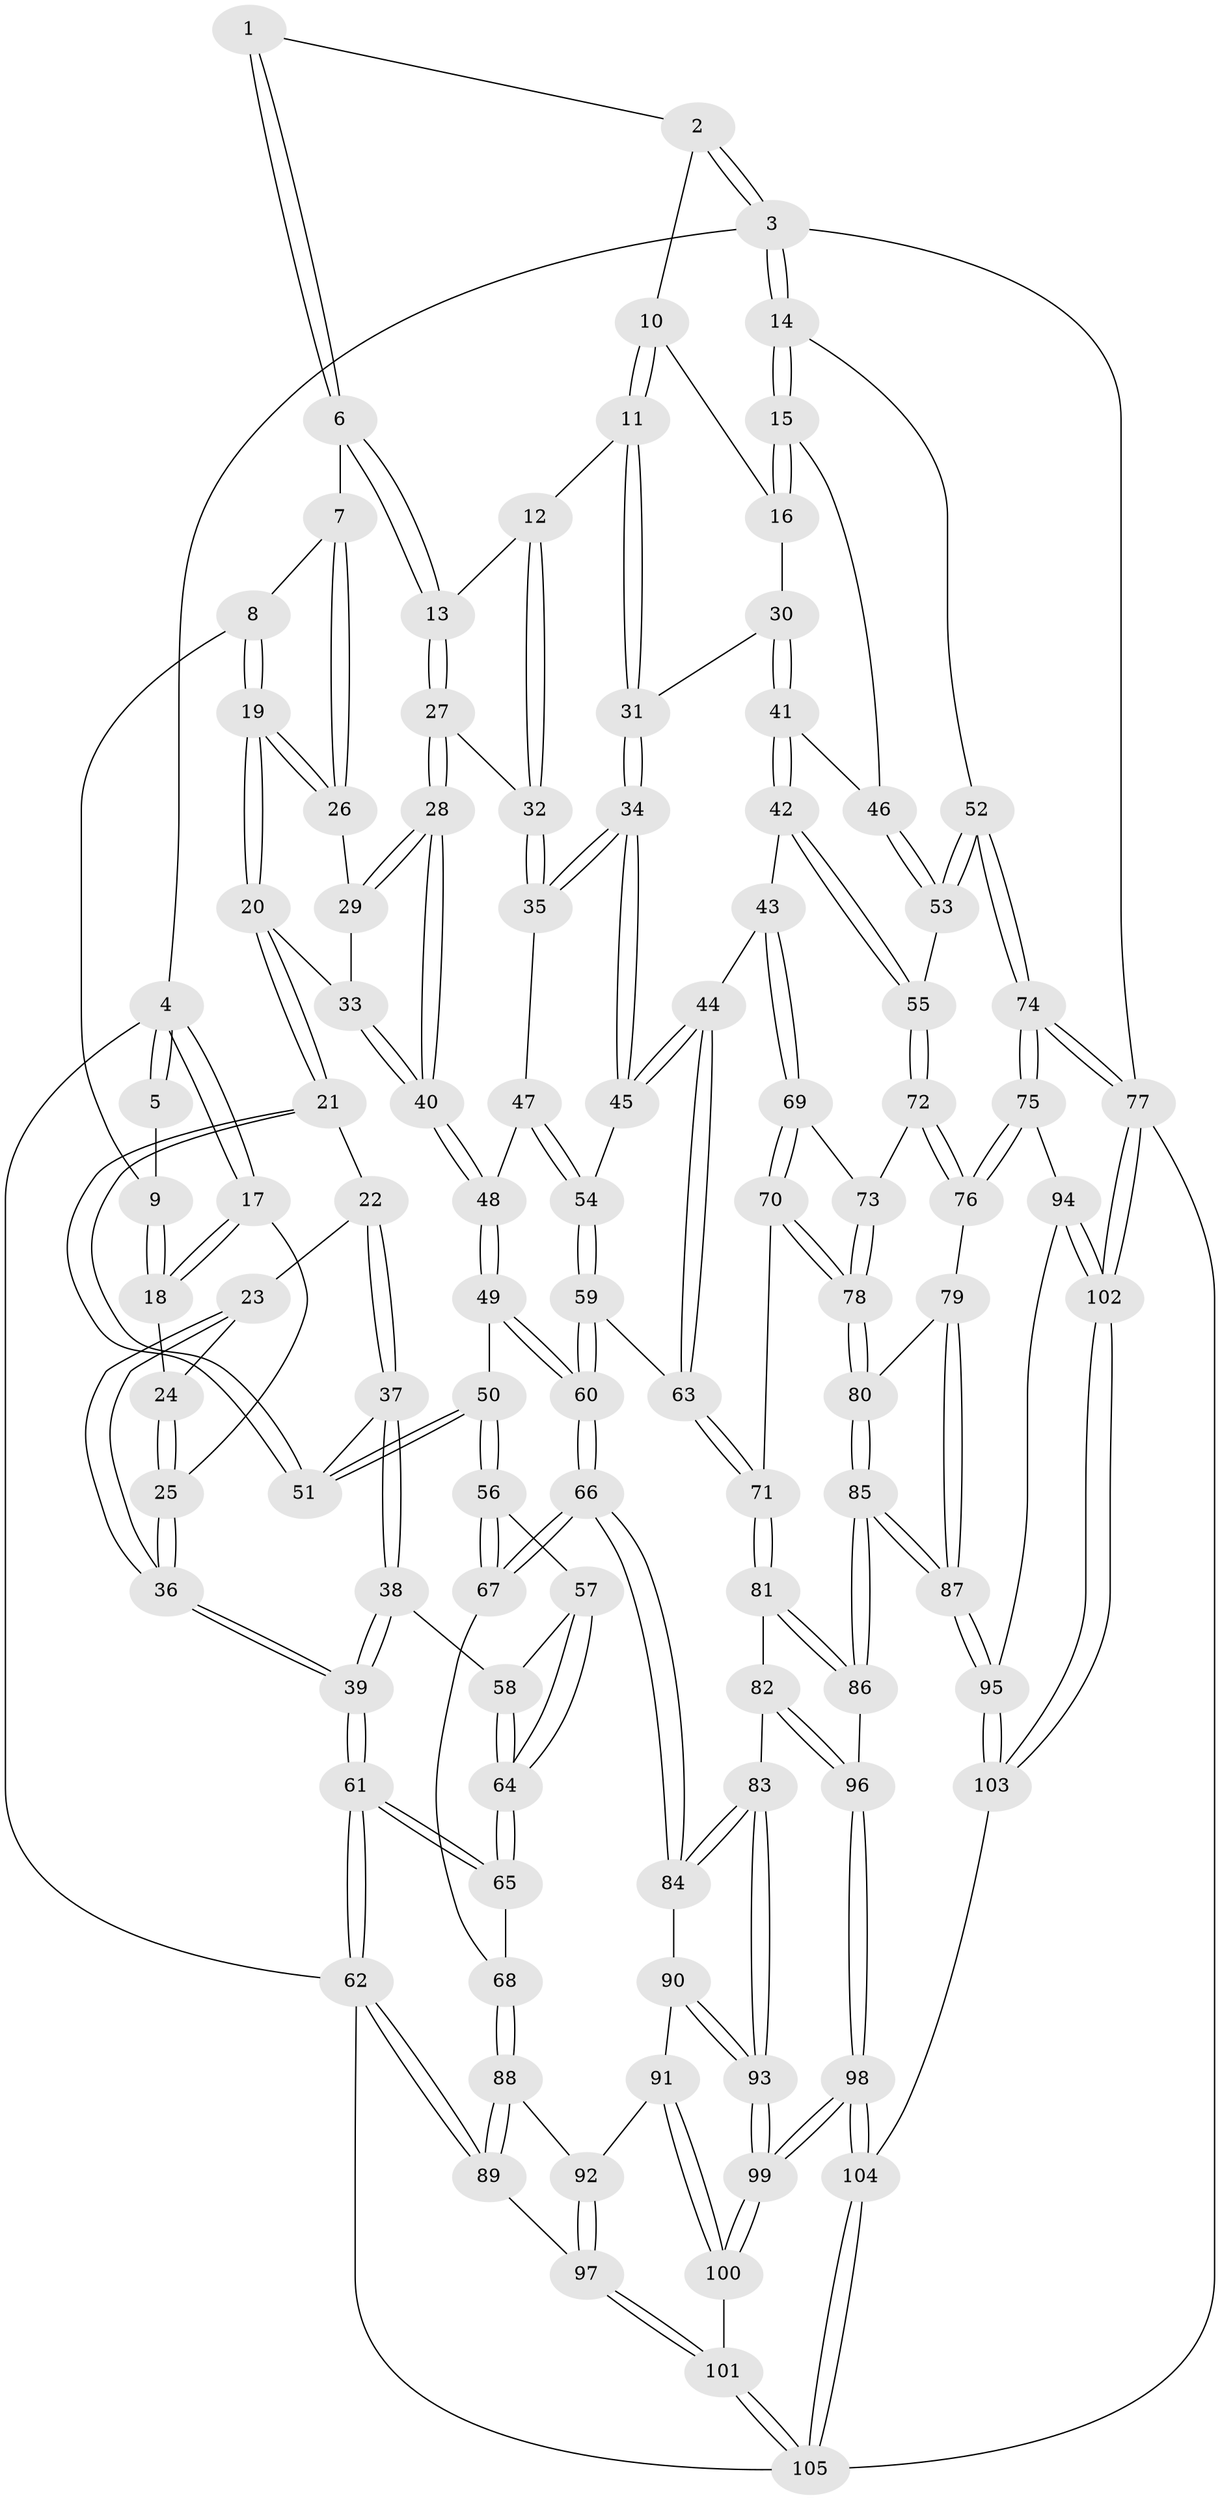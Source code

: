 // coarse degree distribution, {2: 0.20754716981132076, 3: 0.4528301886792453, 4: 0.2641509433962264, 5: 0.07547169811320754}
// Generated by graph-tools (version 1.1) at 2025/54/03/04/25 22:54:16]
// undirected, 105 vertices, 259 edges
graph export_dot {
  node [color=gray90,style=filled];
  1 [pos="+0.5098402900410287+0"];
  2 [pos="+0.8706493059415433+0"];
  3 [pos="+1+0"];
  4 [pos="+0+0"];
  5 [pos="+0.24127663411065828+0"];
  6 [pos="+0.5331275065105479+0.08269971211811256"];
  7 [pos="+0.38540355389578634+0.15707118040385115"];
  8 [pos="+0.2520873642901997+0.03622676961439161"];
  9 [pos="+0.2231695471472734+0"];
  10 [pos="+0.8390097893865395+0"];
  11 [pos="+0.6951870935569612+0.17230509698745752"];
  12 [pos="+0.6154485995034152+0.14739430197336023"];
  13 [pos="+0.5504245730238165+0.10496161385427963"];
  14 [pos="+1+0.1720310155015738"];
  15 [pos="+1+0.19600344915400436"];
  16 [pos="+0.9129599375454596+0.15431111049493484"];
  17 [pos="+0+0"];
  18 [pos="+0.14500865669622864+0.10199043186726184"];
  19 [pos="+0.2676286765648811+0.2589731458994127"];
  20 [pos="+0.2621323468764724+0.2667644241766072"];
  21 [pos="+0.25677523653901607+0.27014674745242584"];
  22 [pos="+0.1377923353060021+0.21316142146298656"];
  23 [pos="+0.13360522708373593+0.20762062676117293"];
  24 [pos="+0.13337904754712185+0.12786143375390613"];
  25 [pos="+0+0.050267756401237415"];
  26 [pos="+0.3778536172654903+0.1730121982107011"];
  27 [pos="+0.48166114537348176+0.2832771235893343"];
  28 [pos="+0.4615554591738632+0.2964930012237582"];
  29 [pos="+0.4225024518003738+0.2584409867216046"];
  30 [pos="+0.8067423030927069+0.23675506377880384"];
  31 [pos="+0.7173823975350294+0.20049503370610233"];
  32 [pos="+0.5690115001701804+0.3089720569484358"];
  33 [pos="+0.33596153870367707+0.2934983830169325"];
  34 [pos="+0.6559551035475544+0.35239123620565976"];
  35 [pos="+0.583065345589212+0.33268706599005227"];
  36 [pos="+0+0.2631353006358853"];
  37 [pos="+0.06942662713550093+0.3866954871529005"];
  38 [pos="+0.03499561217645034+0.406759288740407"];
  39 [pos="+0+0.42930387824942506"];
  40 [pos="+0.43697778747269284+0.36275379004527075"];
  41 [pos="+0.8425382446378574+0.3242467262951575"];
  42 [pos="+0.8513235661846139+0.42495041537491424"];
  43 [pos="+0.7922805424744681+0.44705110803401227"];
  44 [pos="+0.7842540957388806+0.44643759064193855"];
  45 [pos="+0.6636999738216+0.3708382744263809"];
  46 [pos="+1+0.21843171353072463"];
  47 [pos="+0.5465584067417869+0.37227971298421936"];
  48 [pos="+0.4387529360077343+0.3939659294357123"];
  49 [pos="+0.4220297063780164+0.43997076680380776"];
  50 [pos="+0.24450110347135456+0.3852718480477969"];
  51 [pos="+0.24242955486440357+0.38130865525527624"];
  52 [pos="+1+0.42478736732912714"];
  53 [pos="+0.8812461670795039+0.4321596116997151"];
  54 [pos="+0.5894048090316929+0.461905462596499"];
  55 [pos="+0.8717271038416026+0.434591494916326"];
  56 [pos="+0.22681261147337156+0.482989406869034"];
  57 [pos="+0.18186049605853477+0.493029421478774"];
  58 [pos="+0.052199633700526486+0.42347637379310155"];
  59 [pos="+0.5552422938161491+0.5697853604748743"];
  60 [pos="+0.4590625288009315+0.5786640101014271"];
  61 [pos="+0+0.5697926275945091"];
  62 [pos="+0+0.8468897724393966"];
  63 [pos="+0.568059840791797+0.5740456588234797"];
  64 [pos="+0.12522504183961078+0.5427667390754127"];
  65 [pos="+0.10192948049399563+0.6397963203467943"];
  66 [pos="+0.39563538663154274+0.6447432295334143"];
  67 [pos="+0.29347229496502575+0.6114384700159905"];
  68 [pos="+0.126491597698924+0.6583139620068056"];
  69 [pos="+0.7741705011850841+0.5499932394946945"];
  70 [pos="+0.7295556693210596+0.6446063534839196"];
  71 [pos="+0.6317076197922925+0.6300253238834085"];
  72 [pos="+0.9375380473804152+0.6034165618550096"];
  73 [pos="+0.8621209972126993+0.622107750459725"];
  74 [pos="+1+0.7333953220099024"];
  75 [pos="+1+0.7277910883004641"];
  76 [pos="+1+0.6988392065880765"];
  77 [pos="+1+1"];
  78 [pos="+0.7637871849472134+0.6745493741422721"];
  79 [pos="+0.8737584210748378+0.728311935662379"];
  80 [pos="+0.7658969817686314+0.6820414715862114"];
  81 [pos="+0.629183072973371+0.7447842724010133"];
  82 [pos="+0.49571304446437164+0.7982401911749217"];
  83 [pos="+0.4752142550499881+0.7928642273663261"];
  84 [pos="+0.3965011739916686+0.7141261223102903"];
  85 [pos="+0.7405014905437981+0.8813065769689039"];
  86 [pos="+0.7359999602374112+0.8800761132984674"];
  87 [pos="+0.7480655235764202+0.8876851341951166"];
  88 [pos="+0.12945712227803685+0.752426063965397"];
  89 [pos="+0+0.8642765729717454"];
  90 [pos="+0.35391987789285345+0.7637264669524538"];
  91 [pos="+0.319566236428476+0.8029234423881545"];
  92 [pos="+0.19441682137590632+0.8130348474755063"];
  93 [pos="+0.45357487052659073+0.9963462487050392"];
  94 [pos="+0.9372988499921096+0.8500706220856997"];
  95 [pos="+0.7894017146675384+0.936492689601878"];
  96 [pos="+0.6165993480275185+0.8943794147694094"];
  97 [pos="+0.1425472554620476+0.9750840635175791"];
  98 [pos="+0.4514378904399417+1"];
  99 [pos="+0.4474429374556046+1"];
  100 [pos="+0.32250117799133754+0.9089805339903411"];
  101 [pos="+0.150292596016009+0.9909566476758775"];
  102 [pos="+1+1"];
  103 [pos="+0.8352194531535526+1"];
  104 [pos="+0.45018447742730194+1"];
  105 [pos="+0.16737615663850547+1"];
  1 -- 2;
  1 -- 6;
  1 -- 6;
  2 -- 3;
  2 -- 3;
  2 -- 10;
  3 -- 4;
  3 -- 14;
  3 -- 14;
  3 -- 77;
  4 -- 5;
  4 -- 5;
  4 -- 17;
  4 -- 17;
  4 -- 62;
  5 -- 9;
  6 -- 7;
  6 -- 13;
  6 -- 13;
  7 -- 8;
  7 -- 26;
  7 -- 26;
  8 -- 9;
  8 -- 19;
  8 -- 19;
  9 -- 18;
  9 -- 18;
  10 -- 11;
  10 -- 11;
  10 -- 16;
  11 -- 12;
  11 -- 31;
  11 -- 31;
  12 -- 13;
  12 -- 32;
  12 -- 32;
  13 -- 27;
  13 -- 27;
  14 -- 15;
  14 -- 15;
  14 -- 52;
  15 -- 16;
  15 -- 16;
  15 -- 46;
  16 -- 30;
  17 -- 18;
  17 -- 18;
  17 -- 25;
  18 -- 24;
  19 -- 20;
  19 -- 20;
  19 -- 26;
  19 -- 26;
  20 -- 21;
  20 -- 21;
  20 -- 33;
  21 -- 22;
  21 -- 51;
  21 -- 51;
  22 -- 23;
  22 -- 37;
  22 -- 37;
  23 -- 24;
  23 -- 36;
  23 -- 36;
  24 -- 25;
  24 -- 25;
  25 -- 36;
  25 -- 36;
  26 -- 29;
  27 -- 28;
  27 -- 28;
  27 -- 32;
  28 -- 29;
  28 -- 29;
  28 -- 40;
  28 -- 40;
  29 -- 33;
  30 -- 31;
  30 -- 41;
  30 -- 41;
  31 -- 34;
  31 -- 34;
  32 -- 35;
  32 -- 35;
  33 -- 40;
  33 -- 40;
  34 -- 35;
  34 -- 35;
  34 -- 45;
  34 -- 45;
  35 -- 47;
  36 -- 39;
  36 -- 39;
  37 -- 38;
  37 -- 38;
  37 -- 51;
  38 -- 39;
  38 -- 39;
  38 -- 58;
  39 -- 61;
  39 -- 61;
  40 -- 48;
  40 -- 48;
  41 -- 42;
  41 -- 42;
  41 -- 46;
  42 -- 43;
  42 -- 55;
  42 -- 55;
  43 -- 44;
  43 -- 69;
  43 -- 69;
  44 -- 45;
  44 -- 45;
  44 -- 63;
  44 -- 63;
  45 -- 54;
  46 -- 53;
  46 -- 53;
  47 -- 48;
  47 -- 54;
  47 -- 54;
  48 -- 49;
  48 -- 49;
  49 -- 50;
  49 -- 60;
  49 -- 60;
  50 -- 51;
  50 -- 51;
  50 -- 56;
  50 -- 56;
  52 -- 53;
  52 -- 53;
  52 -- 74;
  52 -- 74;
  53 -- 55;
  54 -- 59;
  54 -- 59;
  55 -- 72;
  55 -- 72;
  56 -- 57;
  56 -- 67;
  56 -- 67;
  57 -- 58;
  57 -- 64;
  57 -- 64;
  58 -- 64;
  58 -- 64;
  59 -- 60;
  59 -- 60;
  59 -- 63;
  60 -- 66;
  60 -- 66;
  61 -- 62;
  61 -- 62;
  61 -- 65;
  61 -- 65;
  62 -- 89;
  62 -- 89;
  62 -- 105;
  63 -- 71;
  63 -- 71;
  64 -- 65;
  64 -- 65;
  65 -- 68;
  66 -- 67;
  66 -- 67;
  66 -- 84;
  66 -- 84;
  67 -- 68;
  68 -- 88;
  68 -- 88;
  69 -- 70;
  69 -- 70;
  69 -- 73;
  70 -- 71;
  70 -- 78;
  70 -- 78;
  71 -- 81;
  71 -- 81;
  72 -- 73;
  72 -- 76;
  72 -- 76;
  73 -- 78;
  73 -- 78;
  74 -- 75;
  74 -- 75;
  74 -- 77;
  74 -- 77;
  75 -- 76;
  75 -- 76;
  75 -- 94;
  76 -- 79;
  77 -- 102;
  77 -- 102;
  77 -- 105;
  78 -- 80;
  78 -- 80;
  79 -- 80;
  79 -- 87;
  79 -- 87;
  80 -- 85;
  80 -- 85;
  81 -- 82;
  81 -- 86;
  81 -- 86;
  82 -- 83;
  82 -- 96;
  82 -- 96;
  83 -- 84;
  83 -- 84;
  83 -- 93;
  83 -- 93;
  84 -- 90;
  85 -- 86;
  85 -- 86;
  85 -- 87;
  85 -- 87;
  86 -- 96;
  87 -- 95;
  87 -- 95;
  88 -- 89;
  88 -- 89;
  88 -- 92;
  89 -- 97;
  90 -- 91;
  90 -- 93;
  90 -- 93;
  91 -- 92;
  91 -- 100;
  91 -- 100;
  92 -- 97;
  92 -- 97;
  93 -- 99;
  93 -- 99;
  94 -- 95;
  94 -- 102;
  94 -- 102;
  95 -- 103;
  95 -- 103;
  96 -- 98;
  96 -- 98;
  97 -- 101;
  97 -- 101;
  98 -- 99;
  98 -- 99;
  98 -- 104;
  98 -- 104;
  99 -- 100;
  99 -- 100;
  100 -- 101;
  101 -- 105;
  101 -- 105;
  102 -- 103;
  102 -- 103;
  103 -- 104;
  104 -- 105;
  104 -- 105;
}
